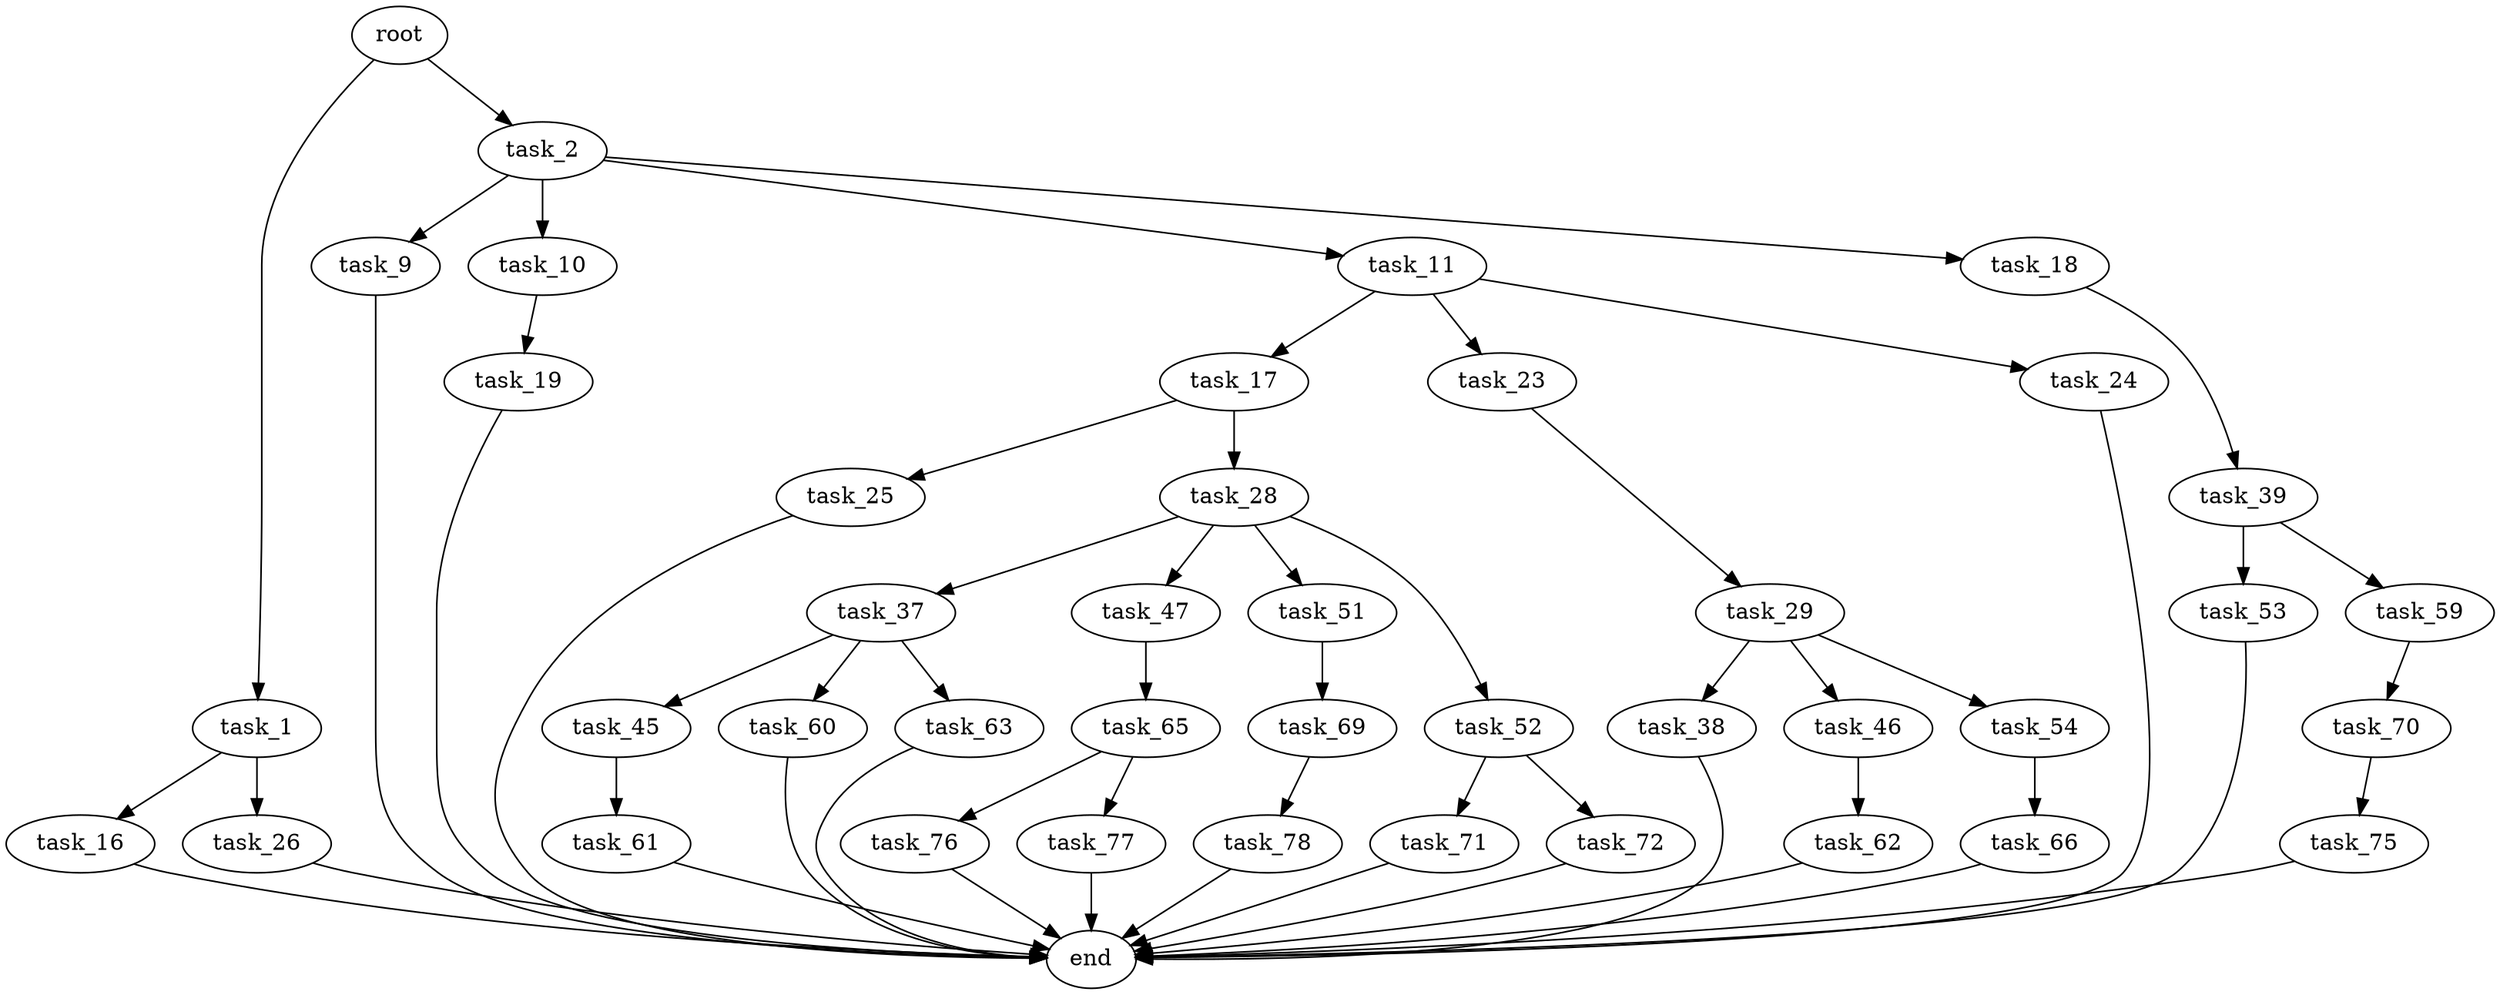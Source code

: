 digraph G {
  root [size="0.000000"];
  task_1 [size="86308259079.000000"];
  task_2 [size="549755813888.000000"];
  task_9 [size="134217728000.000000"];
  task_10 [size="91029169713.000000"];
  task_11 [size="68719476736.000000"];
  task_16 [size="1920261240.000000"];
  task_17 [size="11434080214.000000"];
  task_18 [size="665307642935.000000"];
  task_19 [size="419279588127.000000"];
  task_23 [size="180197987629.000000"];
  task_24 [size="133378204698.000000"];
  task_25 [size="113585111172.000000"];
  task_26 [size="161241878118.000000"];
  task_28 [size="96066604286.000000"];
  task_29 [size="549755813888.000000"];
  task_37 [size="231928233984.000000"];
  task_38 [size="326900459724.000000"];
  task_39 [size="180116596077.000000"];
  task_45 [size="134217728000.000000"];
  task_46 [size="782757789696.000000"];
  task_47 [size="2458610407.000000"];
  task_51 [size="31301596827.000000"];
  task_52 [size="782757789696.000000"];
  task_53 [size="186966686818.000000"];
  task_54 [size="28991029248.000000"];
  task_59 [size="782757789696.000000"];
  task_60 [size="231928233984.000000"];
  task_61 [size="129973947376.000000"];
  task_62 [size="549755813888.000000"];
  task_63 [size="142630848910.000000"];
  task_65 [size="4009515658.000000"];
  task_66 [size="18368268177.000000"];
  task_69 [size="146962328598.000000"];
  task_70 [size="1618401120.000000"];
  task_71 [size="78257364178.000000"];
  task_72 [size="183333821780.000000"];
  task_75 [size="188600422033.000000"];
  task_76 [size="28991029248.000000"];
  task_77 [size="782757789696.000000"];
  task_78 [size="549755813888.000000"];
  end [size="0.000000"];

  root -> task_1 [size="1.000000"];
  root -> task_2 [size="1.000000"];
  task_1 -> task_16 [size="75497472.000000"];
  task_1 -> task_26 [size="75497472.000000"];
  task_2 -> task_9 [size="536870912.000000"];
  task_2 -> task_10 [size="536870912.000000"];
  task_2 -> task_11 [size="536870912.000000"];
  task_2 -> task_18 [size="536870912.000000"];
  task_9 -> end [size="1.000000"];
  task_10 -> task_19 [size="209715200.000000"];
  task_11 -> task_17 [size="134217728.000000"];
  task_11 -> task_23 [size="134217728.000000"];
  task_11 -> task_24 [size="134217728.000000"];
  task_16 -> end [size="1.000000"];
  task_17 -> task_25 [size="209715200.000000"];
  task_17 -> task_28 [size="209715200.000000"];
  task_18 -> task_39 [size="536870912.000000"];
  task_19 -> end [size="1.000000"];
  task_23 -> task_29 [size="411041792.000000"];
  task_24 -> end [size="1.000000"];
  task_25 -> end [size="1.000000"];
  task_26 -> end [size="1.000000"];
  task_28 -> task_37 [size="134217728.000000"];
  task_28 -> task_47 [size="134217728.000000"];
  task_28 -> task_51 [size="134217728.000000"];
  task_28 -> task_52 [size="134217728.000000"];
  task_29 -> task_38 [size="536870912.000000"];
  task_29 -> task_46 [size="536870912.000000"];
  task_29 -> task_54 [size="536870912.000000"];
  task_37 -> task_45 [size="301989888.000000"];
  task_37 -> task_60 [size="301989888.000000"];
  task_37 -> task_63 [size="301989888.000000"];
  task_38 -> end [size="1.000000"];
  task_39 -> task_53 [size="209715200.000000"];
  task_39 -> task_59 [size="209715200.000000"];
  task_45 -> task_61 [size="209715200.000000"];
  task_46 -> task_62 [size="679477248.000000"];
  task_47 -> task_65 [size="301989888.000000"];
  task_51 -> task_69 [size="536870912.000000"];
  task_52 -> task_71 [size="679477248.000000"];
  task_52 -> task_72 [size="679477248.000000"];
  task_53 -> end [size="1.000000"];
  task_54 -> task_66 [size="75497472.000000"];
  task_59 -> task_70 [size="679477248.000000"];
  task_60 -> end [size="1.000000"];
  task_61 -> end [size="1.000000"];
  task_62 -> end [size="1.000000"];
  task_63 -> end [size="1.000000"];
  task_65 -> task_76 [size="301989888.000000"];
  task_65 -> task_77 [size="301989888.000000"];
  task_66 -> end [size="1.000000"];
  task_69 -> task_78 [size="411041792.000000"];
  task_70 -> task_75 [size="75497472.000000"];
  task_71 -> end [size="1.000000"];
  task_72 -> end [size="1.000000"];
  task_75 -> end [size="1.000000"];
  task_76 -> end [size="1.000000"];
  task_77 -> end [size="1.000000"];
  task_78 -> end [size="1.000000"];
}
